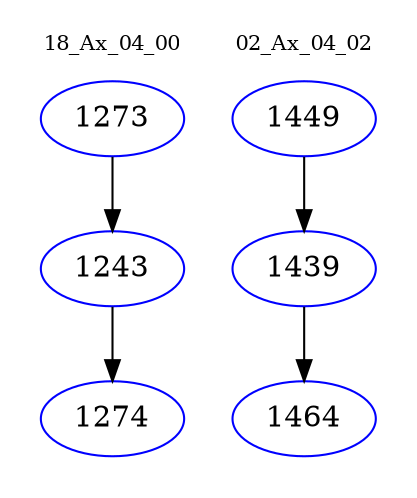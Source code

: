 digraph{
subgraph cluster_0 {
color = white
label = "18_Ax_04_00";
fontsize=10;
T0_1273 [label="1273", color="blue"]
T0_1273 -> T0_1243 [color="black"]
T0_1243 [label="1243", color="blue"]
T0_1243 -> T0_1274 [color="black"]
T0_1274 [label="1274", color="blue"]
}
subgraph cluster_1 {
color = white
label = "02_Ax_04_02";
fontsize=10;
T1_1449 [label="1449", color="blue"]
T1_1449 -> T1_1439 [color="black"]
T1_1439 [label="1439", color="blue"]
T1_1439 -> T1_1464 [color="black"]
T1_1464 [label="1464", color="blue"]
}
}
